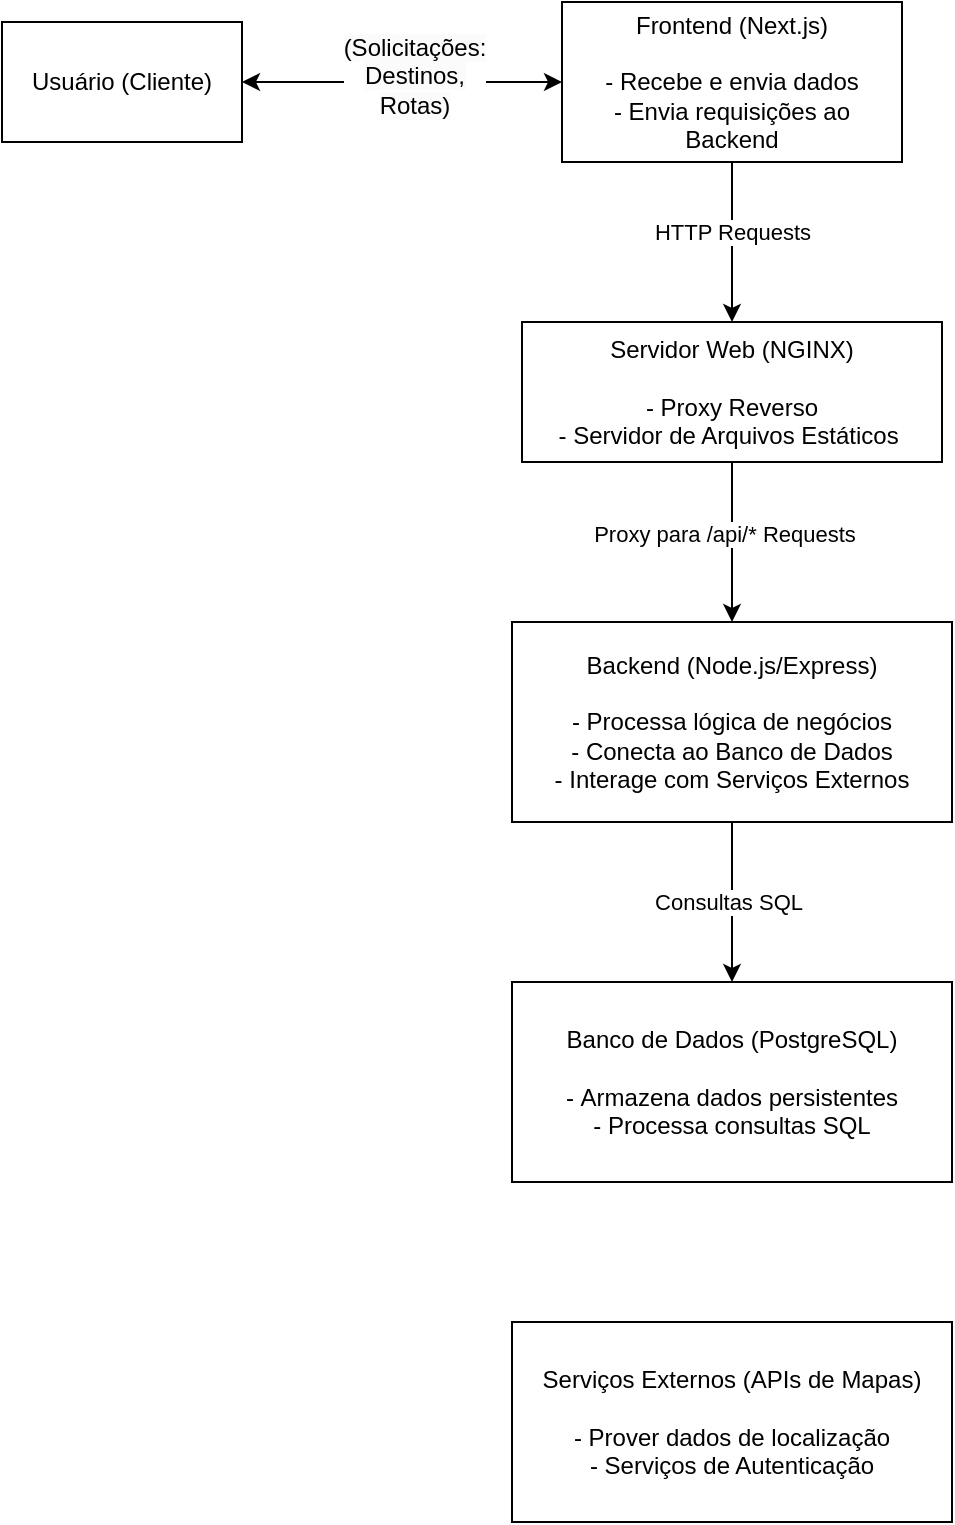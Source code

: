 <mxfile version="24.7.14">
  <diagram name="Page-1" id="qnLjHV4zaLxpGzkiKa8Q">
    <mxGraphModel grid="1" page="1" gridSize="10" guides="1" tooltips="1" connect="1" arrows="1" fold="1" pageScale="1" pageWidth="850" pageHeight="1100" math="0" shadow="0">
      <root>
        <mxCell id="0" />
        <mxCell id="1" parent="0" />
        <mxCell id="XjTPM9IVOtn2eZtV5F2l-1" value="&amp;nbsp;Usuário (Cliente)&amp;nbsp;" style="rounded=0;whiteSpace=wrap;html=1;" vertex="1" parent="1">
          <mxGeometry x="-1680" y="80" width="120" height="60" as="geometry" />
        </mxCell>
        <mxCell id="XjTPM9IVOtn2eZtV5F2l-2" value="" style="endArrow=classic;startArrow=classic;html=1;rounded=0;exitX=1;exitY=0.5;exitDx=0;exitDy=0;" edge="1" parent="1" source="XjTPM9IVOtn2eZtV5F2l-1">
          <mxGeometry width="50" height="50" relative="1" as="geometry">
            <mxPoint x="-1490" y="360" as="sourcePoint" />
            <mxPoint x="-1400" y="110" as="targetPoint" />
          </mxGeometry>
        </mxCell>
        <mxCell id="XjTPM9IVOtn2eZtV5F2l-6" value="&lt;span style=&quot;font-size: 12px; text-wrap: wrap; background-color: rgb(251, 251, 251);&quot;&gt;(Solicitações: Destinos, Rotas)&lt;/span&gt;" style="edgeLabel;html=1;align=center;verticalAlign=middle;resizable=0;points=[];" connectable="0" vertex="1" parent="XjTPM9IVOtn2eZtV5F2l-2">
          <mxGeometry x="0.071" y="3" relative="1" as="geometry">
            <mxPoint as="offset" />
          </mxGeometry>
        </mxCell>
        <mxCell id="XjTPM9IVOtn2eZtV5F2l-8" style="edgeStyle=orthogonalEdgeStyle;rounded=0;orthogonalLoop=1;jettySize=auto;html=1;entryX=0.5;entryY=0;entryDx=0;entryDy=0;" edge="1" parent="1" source="XjTPM9IVOtn2eZtV5F2l-3" target="XjTPM9IVOtn2eZtV5F2l-7">
          <mxGeometry relative="1" as="geometry" />
        </mxCell>
        <mxCell id="XjTPM9IVOtn2eZtV5F2l-9" value="HTTP Requests" style="edgeLabel;html=1;align=center;verticalAlign=middle;resizable=0;points=[];" connectable="0" vertex="1" parent="XjTPM9IVOtn2eZtV5F2l-8">
          <mxGeometry x="-0.123" relative="1" as="geometry">
            <mxPoint as="offset" />
          </mxGeometry>
        </mxCell>
        <mxCell id="XjTPM9IVOtn2eZtV5F2l-3" value=" Frontend (Next.js)&lt;div&gt;&lt;br&gt;&lt;div&gt;&lt;span style=&quot;font-size: 12px;&quot;&gt;- Recebe e envia dados&lt;/span&gt;&lt;br&gt;&lt;/div&gt;&lt;div&gt;&lt;span style=&quot;font-size: 12px;&quot;&gt;-&amp;nbsp;&lt;/span&gt;&lt;span style=&quot;background-color: initial;&quot;&gt;Envia requisições ao Backend&lt;/span&gt;&lt;/div&gt;&lt;/div&gt;" style="rounded=0;whiteSpace=wrap;html=1;" vertex="1" parent="1">
          <mxGeometry x="-1400" y="70" width="170" height="80" as="geometry" />
        </mxCell>
        <mxCell id="XjTPM9IVOtn2eZtV5F2l-12" style="edgeStyle=orthogonalEdgeStyle;rounded=0;orthogonalLoop=1;jettySize=auto;html=1;entryX=0.5;entryY=0;entryDx=0;entryDy=0;" edge="1" parent="1" source="XjTPM9IVOtn2eZtV5F2l-7" target="XjTPM9IVOtn2eZtV5F2l-10">
          <mxGeometry relative="1" as="geometry" />
        </mxCell>
        <mxCell id="XjTPM9IVOtn2eZtV5F2l-13" value="Proxy para /api/* Requests" style="edgeLabel;html=1;align=center;verticalAlign=middle;resizable=0;points=[];" connectable="0" vertex="1" parent="XjTPM9IVOtn2eZtV5F2l-12">
          <mxGeometry x="-0.114" y="-4" relative="1" as="geometry">
            <mxPoint as="offset" />
          </mxGeometry>
        </mxCell>
        <mxCell id="XjTPM9IVOtn2eZtV5F2l-7" value="Servidor Web (NGINX)&lt;br&gt;&lt;div&gt;&lt;br&gt;&lt;/div&gt;&lt;div&gt;- Proxy Reverso&lt;br&gt;&lt;/div&gt;&lt;div&gt;- Servidor de Arquivos Estáticos&amp;nbsp;&lt;br&gt;&lt;/div&gt;" style="rounded=0;whiteSpace=wrap;html=1;" vertex="1" parent="1">
          <mxGeometry x="-1420" y="230" width="210" height="70" as="geometry" />
        </mxCell>
        <mxCell id="XjTPM9IVOtn2eZtV5F2l-15" style="edgeStyle=orthogonalEdgeStyle;rounded=0;orthogonalLoop=1;jettySize=auto;html=1;entryX=0.5;entryY=0;entryDx=0;entryDy=0;" edge="1" parent="1" source="XjTPM9IVOtn2eZtV5F2l-10" target="XjTPM9IVOtn2eZtV5F2l-14">
          <mxGeometry relative="1" as="geometry" />
        </mxCell>
        <mxCell id="XjTPM9IVOtn2eZtV5F2l-16" value="Consultas SQL" style="edgeLabel;html=1;align=center;verticalAlign=middle;resizable=0;points=[];" connectable="0" vertex="1" parent="XjTPM9IVOtn2eZtV5F2l-15">
          <mxGeometry x="-0.013" y="-2" relative="1" as="geometry">
            <mxPoint as="offset" />
          </mxGeometry>
        </mxCell>
        <mxCell id="XjTPM9IVOtn2eZtV5F2l-10" value="&lt;div&gt;Backend (Node.js/Express)&lt;/div&gt;&lt;div&gt;&lt;br&gt;&lt;div&gt;&lt;span style=&quot;font-size: 12px;&quot;&gt;-&amp;nbsp;&lt;/span&gt;&lt;span style=&quot;background-color: initial;&quot;&gt;Processa lógica de negócios&lt;/span&gt;&lt;/div&gt;&lt;div&gt;- Conecta ao Banco de Dados&lt;br&gt;&lt;/div&gt;&lt;/div&gt;&lt;div&gt;-&amp;nbsp;Interage com Serviços Externos&lt;/div&gt;" style="rounded=0;whiteSpace=wrap;html=1;" vertex="1" parent="1">
          <mxGeometry x="-1425" y="380" width="220" height="100" as="geometry" />
        </mxCell>
        <mxCell id="XjTPM9IVOtn2eZtV5F2l-14" value="&lt;div&gt;Banco de Dados (PostgreSQL)&lt;br&gt;&lt;/div&gt;&lt;div&gt;&lt;br&gt;&lt;/div&gt;&lt;div&gt;&lt;div&gt;&lt;span style=&quot;font-size: 12px;&quot;&gt;-&amp;nbsp;&lt;/span&gt;&lt;span style=&quot;background-color: initial;&quot;&gt;Armazena dados persistentes&lt;/span&gt;&lt;/div&gt;&lt;div&gt;- Processa consultas SQL&lt;/div&gt;&lt;/div&gt;" style="rounded=0;whiteSpace=wrap;html=1;" vertex="1" parent="1">
          <mxGeometry x="-1425" y="560" width="220" height="100" as="geometry" />
        </mxCell>
        <mxCell id="XjTPM9IVOtn2eZtV5F2l-17" value="&lt;div&gt;Serviços Externos (APIs de Mapas)&lt;br&gt;&lt;/div&gt;&lt;div&gt;&lt;br&gt;&lt;/div&gt;&lt;div&gt;&lt;div&gt;&lt;span style=&quot;font-size: 12px;&quot;&gt;-&amp;nbsp;&lt;/span&gt;&lt;span style=&quot;background-color: initial;&quot;&gt;Prover dados de localização&lt;/span&gt;&lt;/div&gt;&lt;div&gt;&lt;span style=&quot;background-color: initial;&quot;&gt;-&amp;nbsp;&lt;/span&gt;&lt;span style=&quot;background-color: initial;&quot;&gt;Serviços de Autenticação&lt;/span&gt;&lt;/div&gt;&lt;/div&gt;" style="rounded=0;whiteSpace=wrap;html=1;" vertex="1" parent="1">
          <mxGeometry x="-1425" y="730" width="220" height="100" as="geometry" />
        </mxCell>
      </root>
    </mxGraphModel>
  </diagram>
</mxfile>
